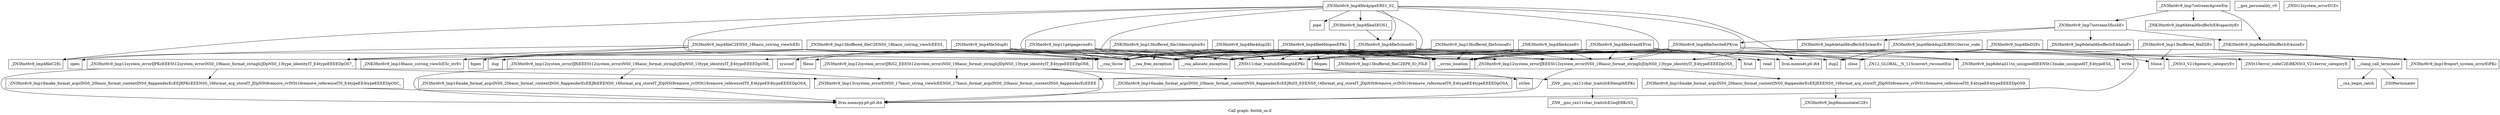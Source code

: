 digraph "Call graph: fmtlib_os.ll" {
	label="Call graph: fmtlib_os.ll";

	Node0x5620de2712c0 [shape=record,label="{_ZN3fmt6v9_lmp13buffered_fileD2Ev}"];
	Node0x5620de2712c0 -> Node0x5620de240f30;
	Node0x5620de2712c0 -> Node0x5620de241a20;
	Node0x5620de2712c0 -> Node0x5620de23ff30;
	Node0x5620de2712c0 -> Node0x5620de266a50;
	Node0x5620de240f30 [shape=record,label="{fclose}"];
	Node0x5620de24c260 [shape=record,label="{__gxx_personality_v0}"];
	Node0x5620de266a50 [shape=record,label="{__clang_call_terminate}"];
	Node0x5620de266a50 -> Node0x5620de282050;
	Node0x5620de266a50 -> Node0x5620de2bd460;
	Node0x5620de282050 [shape=record,label="{__cxa_begin_catch}"];
	Node0x5620de2bd460 [shape=record,label="{_ZSt9terminatev}"];
	Node0x5620de23ff30 [shape=record,label="{_ZN3fmt6v9_lmp19report_system_errorEiPKc}"];
	Node0x5620de241a20 [shape=record,label="{__errno_location}"];
	Node0x5620de2bd570 [shape=record,label="{_ZN3fmt6v9_lmp13buffered_fileC2ENS0_18basic_cstring_viewIcEES3_}"];
	Node0x5620de2bd570 -> Node0x5620de241aa0;
	Node0x5620de2bd570 -> Node0x5620de24a050;
	Node0x5620de2bd570 -> Node0x5620de241070;
	Node0x5620de2bd570 -> Node0x5620de241a20;
	Node0x5620de2bd570 -> Node0x5620de2405e0;
	Node0x5620de2bd570 -> Node0x5620de240210;
	Node0x5620de2bd570 -> Node0x5620de241140;
	Node0x5620de2bd570 -> Node0x5620de23fdc0;
	Node0x5620de23fdc0 [shape=record,label="{_ZN3fmt6v9_lmp12system_errorIJPKcEEESt12system_erroriNS0_19basic_format_stringIcJDpNS0_13type_identityIT_E4typeEEEEDpOS7_}"];
	Node0x5620de23fdc0 -> Node0x5620de24e6c0;
	Node0x5620de23fdc0 -> Node0x5620de249020;
	Node0x5620de23fdc0 -> Node0x5620de2494d0;
	Node0x5620de241070 [shape=record,label="{fopen}"];
	Node0x5620de241aa0 [shape=record,label="{_ZNK3fmt6v9_lmp18basic_cstring_viewIcE5c_strEv}"];
	Node0x5620de2405e0 [shape=record,label="{__cxa_allocate_exception}"];
	Node0x5620de24a050 [shape=record,label="{__cxa_free_exception}"];
	Node0x5620de2494d0 [shape=record,label="{_ZN3fmt6v9_lmp13vsystem_errorEiNS0_17basic_string_viewIcEENS0_17basic_format_argsINS0_20basic_format_contextINS0_8appenderEcEEEE}"];
	Node0x5620de2497c0 [shape=record,label="{_ZNSt12system_errorD1Ev}"];
	Node0x5620de240210 [shape=record,label="{__cxa_throw}"];
	Node0x5620de24b0f0 [shape=record,label="{_ZN3fmt6v9_lmp13buffered_file5closeEv}"];
	Node0x5620de24b0f0 -> Node0x5620de240f30;
	Node0x5620de24b0f0 -> Node0x5620de2405e0;
	Node0x5620de24b0f0 -> Node0x5620de241a20;
	Node0x5620de24b0f0 -> Node0x5620de241140;
	Node0x5620de24b0f0 -> Node0x5620de24d330;
	Node0x5620de24b0f0 -> Node0x5620de240210;
	Node0x5620de24b0f0 -> Node0x5620de24a050;
	Node0x5620de24d330 [shape=record,label="{_ZN3fmt6v9_lmp12system_errorIJEEESt12system_erroriNS0_19basic_format_stringIcJDpNS0_13type_identityIT_E4typeEEEEDpOS5_}"];
	Node0x5620de24d330 -> Node0x5620de24e6c0;
	Node0x5620de24d330 -> Node0x5620de250f00;
	Node0x5620de24d330 -> Node0x5620de2494d0;
	Node0x5620de25d460 [shape=record,label="{llvm.memset.p0.i64}"];
	Node0x5620de25e5b0 [shape=record,label="{fstat}"];
	Node0x5620de260170 [shape=record,label="{_ZN3fmt6v9_lmp4file4readEPvm}"];
	Node0x5620de260170 -> Node0x5620de260c40;
	Node0x5620de260170 -> Node0x5620de2630e0;
	Node0x5620de260170 -> Node0x5620de241a20;
	Node0x5620de260170 -> Node0x5620de2405e0;
	Node0x5620de260170 -> Node0x5620de264860;
	Node0x5620de260170 -> Node0x5620de241140;
	Node0x5620de260170 -> Node0x5620de24d330;
	Node0x5620de260170 -> Node0x5620de240210;
	Node0x5620de260170 -> Node0x5620de24a050;
	Node0x5620de253f80 [shape=record,label="{_ZNK3fmt6v9_lmp13buffered_file10descriptorEv}"];
	Node0x5620de253f80 -> Node0x5620de2a2410;
	Node0x5620de253f80 -> Node0x5620de2405e0;
	Node0x5620de253f80 -> Node0x5620de241a20;
	Node0x5620de253f80 -> Node0x5620de241140;
	Node0x5620de253f80 -> Node0x5620de24d330;
	Node0x5620de253f80 -> Node0x5620de240210;
	Node0x5620de253f80 -> Node0x5620de24a050;
	Node0x5620de2a2410 [shape=record,label="{fileno}"];
	Node0x5620de255a30 [shape=record,label="{_ZN3fmt6v9_lmp4fileC2ENS0_18basic_cstring_viewIcEEi}"];
	Node0x5620de255a30 -> Node0x5620de241aa0;
	Node0x5620de255a30 -> Node0x5620de257ea0;
	Node0x5620de255a30 -> Node0x5620de241a20;
	Node0x5620de255a30 -> Node0x5620de2405e0;
	Node0x5620de255a30 -> Node0x5620de24a050;
	Node0x5620de255a30 -> Node0x5620de241140;
	Node0x5620de255a30 -> Node0x5620de240210;
	Node0x5620de255a30 -> Node0x5620de23fdc0;
	Node0x5620de257ea0 [shape=record,label="{open}"];
	Node0x5620de257330 [shape=record,label="{_ZN3fmt6v9_lmp4fileD2Ev}"];
	Node0x5620de257330 -> Node0x5620de258d90;
	Node0x5620de257330 -> Node0x5620de241a20;
	Node0x5620de257330 -> Node0x5620de23ff30;
	Node0x5620de257330 -> Node0x5620de266a50;
	Node0x5620de258d90 [shape=record,label="{close}"];
	Node0x5620de25a290 [shape=record,label="{_ZN3fmt6v9_lmp4file5closeEv}"];
	Node0x5620de25a290 -> Node0x5620de258d90;
	Node0x5620de25a290 -> Node0x5620de2405e0;
	Node0x5620de25a290 -> Node0x5620de241a20;
	Node0x5620de25a290 -> Node0x5620de241140;
	Node0x5620de25a290 -> Node0x5620de24d330;
	Node0x5620de25a290 -> Node0x5620de240210;
	Node0x5620de25a290 -> Node0x5620de24a050;
	Node0x5620de25b080 [shape=record,label="{_ZNK3fmt6v9_lmp4file4sizeEv}"];
	Node0x5620de25b080 -> Node0x5620de25d460;
	Node0x5620de25b080 -> Node0x5620de25e5b0;
	Node0x5620de25b080 -> Node0x5620de2405e0;
	Node0x5620de25b080 -> Node0x5620de241a20;
	Node0x5620de25b080 -> Node0x5620de241140;
	Node0x5620de25b080 -> Node0x5620de24d330;
	Node0x5620de25b080 -> Node0x5620de240210;
	Node0x5620de25b080 -> Node0x5620de24a050;
	Node0x5620de2753c0 [shape=record,label="{fdopen}"];
	Node0x5620de277cf0 [shape=record,label="{_ZN3fmt6v9_lmp13buffered_fileC2EP8_IO_FILE}"];
	Node0x5620de279570 [shape=record,label="{_ZN3fmt6v9_lmp11getpagesizeEv}"];
	Node0x5620de279570 -> Node0x5620de27a150;
	Node0x5620de279570 -> Node0x5620de2405e0;
	Node0x5620de279570 -> Node0x5620de241a20;
	Node0x5620de279570 -> Node0x5620de241140;
	Node0x5620de279570 -> Node0x5620de24d330;
	Node0x5620de279570 -> Node0x5620de240210;
	Node0x5620de279570 -> Node0x5620de24a050;
	Node0x5620de2630e0 [shape=record,label="{read}"];
	Node0x5620de260c40 [shape=record,label="{_ZN12_GLOBAL__N_115convert_rwcountEm}"];
	Node0x5620de264860 [shape=record,label="{_ZN3fmt6v9_lmp6detail11to_unsignedIlEENSt13make_unsignedIT_E4typeES4_}"];
	Node0x5620de265ad0 [shape=record,label="{_ZN3fmt6v9_lmp4file5writeEPKvm}"];
	Node0x5620de265ad0 -> Node0x5620de260c40;
	Node0x5620de265ad0 -> Node0x5620de266de0;
	Node0x5620de265ad0 -> Node0x5620de241a20;
	Node0x5620de265ad0 -> Node0x5620de2405e0;
	Node0x5620de265ad0 -> Node0x5620de264860;
	Node0x5620de265ad0 -> Node0x5620de241140;
	Node0x5620de265ad0 -> Node0x5620de24d330;
	Node0x5620de265ad0 -> Node0x5620de240210;
	Node0x5620de265ad0 -> Node0x5620de24a050;
	Node0x5620de266de0 [shape=record,label="{write}"];
	Node0x5620de268270 [shape=record,label="{_ZN3fmt6v9_lmp4file3dupEi}"];
	Node0x5620de268270 -> Node0x5620de269f40;
	Node0x5620de268270 -> Node0x5620de2405e0;
	Node0x5620de268270 -> Node0x5620de241a20;
	Node0x5620de268270 -> Node0x5620de241140;
	Node0x5620de268270 -> Node0x5620de26be90;
	Node0x5620de268270 -> Node0x5620de240210;
	Node0x5620de268270 -> Node0x5620de24a050;
	Node0x5620de268270 -> Node0x5620de26d5d0;
	Node0x5620de26be90 [shape=record,label="{_ZN3fmt6v9_lmp12system_errorIJRiEEESt12system_erroriNS0_19basic_format_stringIcJDpNS0_13type_identityIT_E4typeEEEEDpOS6_}"];
	Node0x5620de26be90 -> Node0x5620de24e6c0;
	Node0x5620de26be90 -> Node0x5620de26f120;
	Node0x5620de26be90 -> Node0x5620de2494d0;
	Node0x5620de269f40 [shape=record,label="{dup}"];
	Node0x5620de26d5d0 [shape=record,label="{_ZN3fmt6v9_lmp4fileC2Ei}"];
	Node0x5620de26fa40 [shape=record,label="{_ZN3fmt6v9_lmp4file4dup2Ei}"];
	Node0x5620de26fa40 -> Node0x5620de29c370;
	Node0x5620de26fa40 -> Node0x5620de241a20;
	Node0x5620de26fa40 -> Node0x5620de2405e0;
	Node0x5620de26fa40 -> Node0x5620de24a050;
	Node0x5620de26fa40 -> Node0x5620de241140;
	Node0x5620de26fa40 -> Node0x5620de2c23d0;
	Node0x5620de26fa40 -> Node0x5620de240210;
	Node0x5620de2c23d0 [shape=record,label="{_ZN3fmt6v9_lmp12system_errorIJRiS2_EEESt12system_erroriNS0_19basic_format_stringIcJDpNS0_13type_identityIT_E4typeEEEEDpOS6_}"];
	Node0x5620de2c23d0 -> Node0x5620de24e6c0;
	Node0x5620de2c23d0 -> Node0x5620de2c2480;
	Node0x5620de2c23d0 -> Node0x5620de2494d0;
	Node0x5620de29c370 [shape=record,label="{dup2}"];
	Node0x5620de2c2500 [shape=record,label="{_ZN3fmt6v9_lmp4file4dup2EiRSt10error_code}"];
	Node0x5620de2c2500 -> Node0x5620de29c370;
	Node0x5620de2c2500 -> Node0x5620de241a20;
	Node0x5620de2c2500 -> Node0x5620de24e6c0;
	Node0x5620de2c2500 -> Node0x5620de2c2630;
	Node0x5620de2c2500 -> Node0x5620de272ca0;
	Node0x5620de2c2630 [shape=record,label="{_ZNSt3_V216generic_categoryEv}"];
	Node0x5620de272ca0 [shape=record,label="{_ZNSt10error_codeC2EiRKNSt3_V214error_categoryE}"];
	Node0x5620de24e6c0 [shape=record,label="{llvm.memcpy.p0.p0.i64}"];
	Node0x5620de2c2c30 [shape=record,label="{_ZN3fmt6v9_lmp4file4pipeERS1_S2_}"];
	Node0x5620de2c2c30 -> Node0x5620de25a290;
	Node0x5620de2c2c30 -> Node0x5620de25d460;
	Node0x5620de2c2c30 -> Node0x5620de2c2cb0;
	Node0x5620de2c2c30 -> Node0x5620de2405e0;
	Node0x5620de2c2c30 -> Node0x5620de241a20;
	Node0x5620de2c2c30 -> Node0x5620de241140;
	Node0x5620de2c2c30 -> Node0x5620de24d330;
	Node0x5620de2c2c30 -> Node0x5620de240210;
	Node0x5620de2c2c30 -> Node0x5620de24a050;
	Node0x5620de2c2c30 -> Node0x5620de26d5d0;
	Node0x5620de2c2c30 -> Node0x5620de2c3110;
	Node0x5620de2c2cb0 [shape=record,label="{pipe}"];
	Node0x5620de2c3110 [shape=record,label="{_ZN3fmt6v9_lmp4fileaSEOS1_}"];
	Node0x5620de2c3110 -> Node0x5620de25a290;
	Node0x5620de2747a0 [shape=record,label="{_ZN3fmt6v9_lmp4file6fdopenEPKc}"];
	Node0x5620de2747a0 -> Node0x5620de2753c0;
	Node0x5620de2747a0 -> Node0x5620de2405e0;
	Node0x5620de2747a0 -> Node0x5620de241a20;
	Node0x5620de2747a0 -> Node0x5620de241140;
	Node0x5620de2747a0 -> Node0x5620de24d330;
	Node0x5620de2747a0 -> Node0x5620de240210;
	Node0x5620de2747a0 -> Node0x5620de24a050;
	Node0x5620de2747a0 -> Node0x5620de277cf0;
	Node0x5620de27a150 [shape=record,label="{sysconf}"];
	Node0x5620de27dac0 [shape=record,label="{_ZN3fmt6v9_lmp7ostream4growEm}"];
	Node0x5620de27dac0 -> Node0x5620de27ce20;
	Node0x5620de27dac0 -> Node0x5620de27f040;
	Node0x5620de27dac0 -> Node0x5620de280fb0;
	Node0x5620de27ce20 [shape=record,label="{_ZNK3fmt6v9_lmp6detail6bufferIcE4sizeEv}"];
	Node0x5620de27f040 [shape=record,label="{_ZNK3fmt6v9_lmp6detail6bufferIcE8capacityEv}"];
	Node0x5620de280fb0 [shape=record,label="{_ZN3fmt6v9_lmp7ostream5flushEv}"];
	Node0x5620de280fb0 -> Node0x5620de27ce20;
	Node0x5620de280fb0 -> Node0x5620de280cc0;
	Node0x5620de280fb0 -> Node0x5620de2c3240;
	Node0x5620de280fb0 -> Node0x5620de265ad0;
	Node0x5620de280cc0 [shape=record,label="{_ZN3fmt6v9_lmp6detail6bufferIcE4dataEv}"];
	Node0x5620de2c3240 [shape=record,label="{_ZN3fmt6v9_lmp6detail6bufferIcE5clearEv}"];
	Node0x5620de249020 [shape=record,label="{_ZN3fmt6v9_lmp16make_format_argsINS0_20basic_format_contextINS0_8appenderEcEEJRPKcEEENS0_16format_arg_storeIT_JDpNSt9remove_cvINSt16remove_referenceIT0_E4typeEE4typeEEEEDpOSC_}"];
	Node0x5620de249020 -> Node0x5620de24e6c0;
	Node0x5620de241140 [shape=record,label="{_ZNSt11char_traitsIcE6lengthEPKc}"];
	Node0x5620de241140 -> Node0x5620de283800;
	Node0x5620de241140 -> Node0x5620de2854f0;
	Node0x5620de283800 [shape=record,label="{_ZN9__gnu_cxx11char_traitsIcE6lengthEPKc}"];
	Node0x5620de283800 -> Node0x5620de287320;
	Node0x5620de2854f0 [shape=record,label="{strlen}"];
	Node0x5620de287320 [shape=record,label="{_ZN9__gnu_cxx11char_traitsIcE2eqERKcS3_}"];
	Node0x5620de250f00 [shape=record,label="{_ZN3fmt6v9_lmp16make_format_argsINS0_20basic_format_contextINS0_8appenderEcEEJEEENS0_16format_arg_storeIT_JDpNSt9remove_cvINSt16remove_referenceIT0_E4typeEE4typeEEEEDpOS9_}"];
	Node0x5620de250f00 -> Node0x5620de28ad60;
	Node0x5620de28ad60 [shape=record,label="{_ZN3fmt6v9_lmp9monostateC2Ev}"];
	Node0x5620de26f120 [shape=record,label="{_ZN3fmt6v9_lmp16make_format_argsINS0_20basic_format_contextINS0_8appenderEcEEJRiEEENS0_16format_arg_storeIT_JDpNSt9remove_cvINSt16remove_referenceIT0_E4typeEE4typeEEEEDpOSA_}"];
	Node0x5620de26f120 -> Node0x5620de24e6c0;
	Node0x5620de2c2480 [shape=record,label="{_ZN3fmt6v9_lmp16make_format_argsINS0_20basic_format_contextINS0_8appenderEcEEJRiS5_EEENS0_16format_arg_storeIT_JDpNSt9remove_cvINSt16remove_referenceIT0_E4typeEE4typeEEEEDpOSA_}"];
	Node0x5620de2c2480 -> Node0x5620de24e6c0;
}
